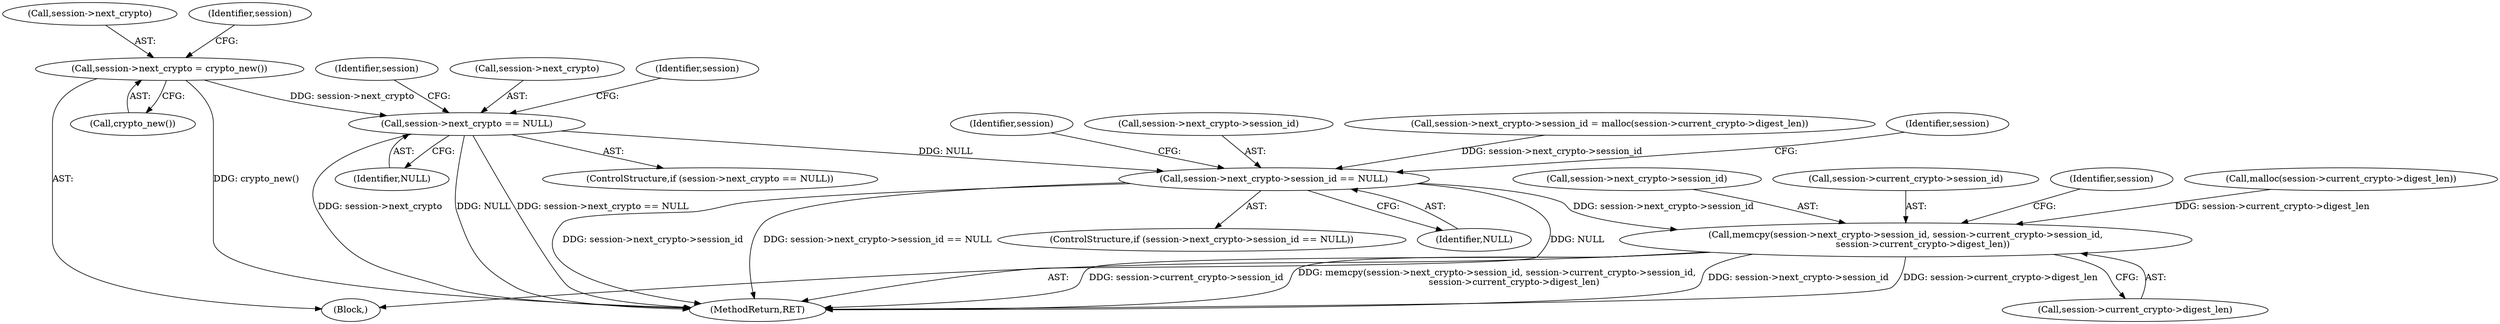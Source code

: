 digraph "0_libssh_94f6955fbaee6fda9385a23e505497efe21f5b4f_0@API" {
"1000325" [label="(Call,session->next_crypto == NULL)"];
"1000319" [label="(Call,session->next_crypto = crypto_new())"];
"1000347" [label="(Call,session->next_crypto->session_id == NULL)"];
"1000358" [label="(Call,memcpy(session->next_crypto->session_id, session->current_crypto->session_id,\n            session->current_crypto->digest_len))"];
"1000347" [label="(Call,session->next_crypto->session_id == NULL)"];
"1000391" [label="(MethodReturn,RET)"];
"1000359" [label="(Call,session->next_crypto->session_id)"];
"1000320" [label="(Call,session->next_crypto)"];
"1000361" [label="(Identifier,session)"];
"1000324" [label="(ControlStructure,if (session->next_crypto == NULL))"];
"1000358" [label="(Call,memcpy(session->next_crypto->session_id, session->current_crypto->session_id,\n            session->current_crypto->digest_len))"];
"1000337" [label="(Identifier,session)"];
"1000319" [label="(Call,session->next_crypto = crypto_new())"];
"1000364" [label="(Call,session->current_crypto->session_id)"];
"1000346" [label="(ControlStructure,if (session->next_crypto->session_id == NULL))"];
"1000325" [label="(Call,session->next_crypto == NULL)"];
"1000348" [label="(Call,session->next_crypto->session_id)"];
"1000329" [label="(Identifier,NULL)"];
"1000376" [label="(Identifier,session)"];
"1000340" [label="(Call,malloc(session->current_crypto->digest_len))"];
"1000353" [label="(Identifier,NULL)"];
"1000327" [label="(Identifier,session)"];
"1000334" [label="(Call,session->next_crypto->session_id = malloc(session->current_crypto->digest_len))"];
"1000323" [label="(Call,crypto_new())"];
"1000356" [label="(Identifier,session)"];
"1000157" [label="(Block,)"];
"1000326" [label="(Call,session->next_crypto)"];
"1000369" [label="(Call,session->current_crypto->digest_len)"];
"1000332" [label="(Identifier,session)"];
"1000325" -> "1000324"  [label="AST: "];
"1000325" -> "1000329"  [label="CFG: "];
"1000326" -> "1000325"  [label="AST: "];
"1000329" -> "1000325"  [label="AST: "];
"1000332" -> "1000325"  [label="CFG: "];
"1000337" -> "1000325"  [label="CFG: "];
"1000325" -> "1000391"  [label="DDG: session->next_crypto"];
"1000325" -> "1000391"  [label="DDG: NULL"];
"1000325" -> "1000391"  [label="DDG: session->next_crypto == NULL"];
"1000319" -> "1000325"  [label="DDG: session->next_crypto"];
"1000325" -> "1000347"  [label="DDG: NULL"];
"1000319" -> "1000157"  [label="AST: "];
"1000319" -> "1000323"  [label="CFG: "];
"1000320" -> "1000319"  [label="AST: "];
"1000323" -> "1000319"  [label="AST: "];
"1000327" -> "1000319"  [label="CFG: "];
"1000319" -> "1000391"  [label="DDG: crypto_new()"];
"1000347" -> "1000346"  [label="AST: "];
"1000347" -> "1000353"  [label="CFG: "];
"1000348" -> "1000347"  [label="AST: "];
"1000353" -> "1000347"  [label="AST: "];
"1000356" -> "1000347"  [label="CFG: "];
"1000361" -> "1000347"  [label="CFG: "];
"1000347" -> "1000391"  [label="DDG: NULL"];
"1000347" -> "1000391"  [label="DDG: session->next_crypto->session_id"];
"1000347" -> "1000391"  [label="DDG: session->next_crypto->session_id == NULL"];
"1000334" -> "1000347"  [label="DDG: session->next_crypto->session_id"];
"1000347" -> "1000358"  [label="DDG: session->next_crypto->session_id"];
"1000358" -> "1000157"  [label="AST: "];
"1000358" -> "1000369"  [label="CFG: "];
"1000359" -> "1000358"  [label="AST: "];
"1000364" -> "1000358"  [label="AST: "];
"1000369" -> "1000358"  [label="AST: "];
"1000376" -> "1000358"  [label="CFG: "];
"1000358" -> "1000391"  [label="DDG: session->current_crypto->digest_len"];
"1000358" -> "1000391"  [label="DDG: session->current_crypto->session_id"];
"1000358" -> "1000391"  [label="DDG: memcpy(session->next_crypto->session_id, session->current_crypto->session_id,\n            session->current_crypto->digest_len)"];
"1000358" -> "1000391"  [label="DDG: session->next_crypto->session_id"];
"1000340" -> "1000358"  [label="DDG: session->current_crypto->digest_len"];
}
